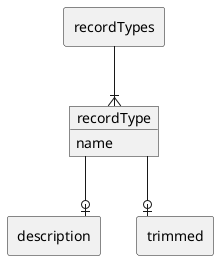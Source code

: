 @startuml
allowmixing
skinparam linetype ortho

rectangle "recordTypes" as p1
rectangle "description" as c1
rectangle "trimmed" as c2
object "recordType" as e
e : name
p1 --|{ e
e --o| c1
e --o| c2
@enduml